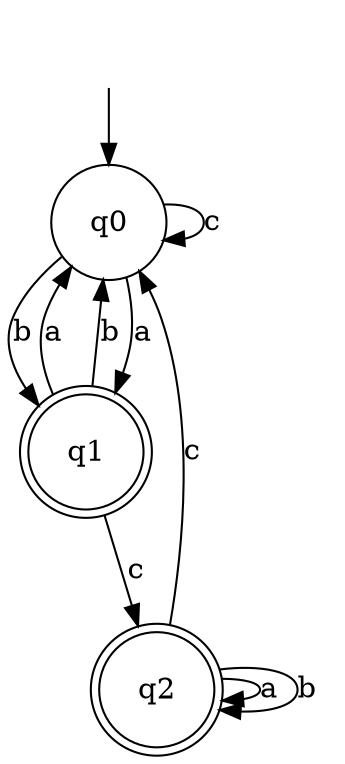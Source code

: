 digraph Automaton {

_nil [style = invis, label=<<TABLE BORDER="0" CELLBORDER="" CELLSPACING="0"><TR><TD>_nil</TD></TR></TABLE>>];

q1 [shape = doublecircle, label=<<TABLE BORDER="0" CELLBORDER="0" CELLSPACING="0"><TR><TD>q1</TD></TR></TABLE>>];

q0 [shape = circle, label=<<TABLE BORDER="0" CELLBORDER="0" CELLSPACING="0"><TR><TD>q0</TD></TR></TABLE>>];

q2 [shape = doublecircle, label=<<TABLE BORDER="0" CELLBORDER="0" CELLSPACING="0"><TR><TD>q2</TD></TR></TABLE>>];

q0->q0 [label="c"];

_nil -> q0 [];

q2->q0 [label="c"];

q1->q2 [label="c"];

q2->q2 [label="a"];

q2->q2 [label="b"];

q1->q0 [label="a"];

q1->q0 [label="b"];

q0->q1 [label="a"];

q0->q1 [label="b"];

}
